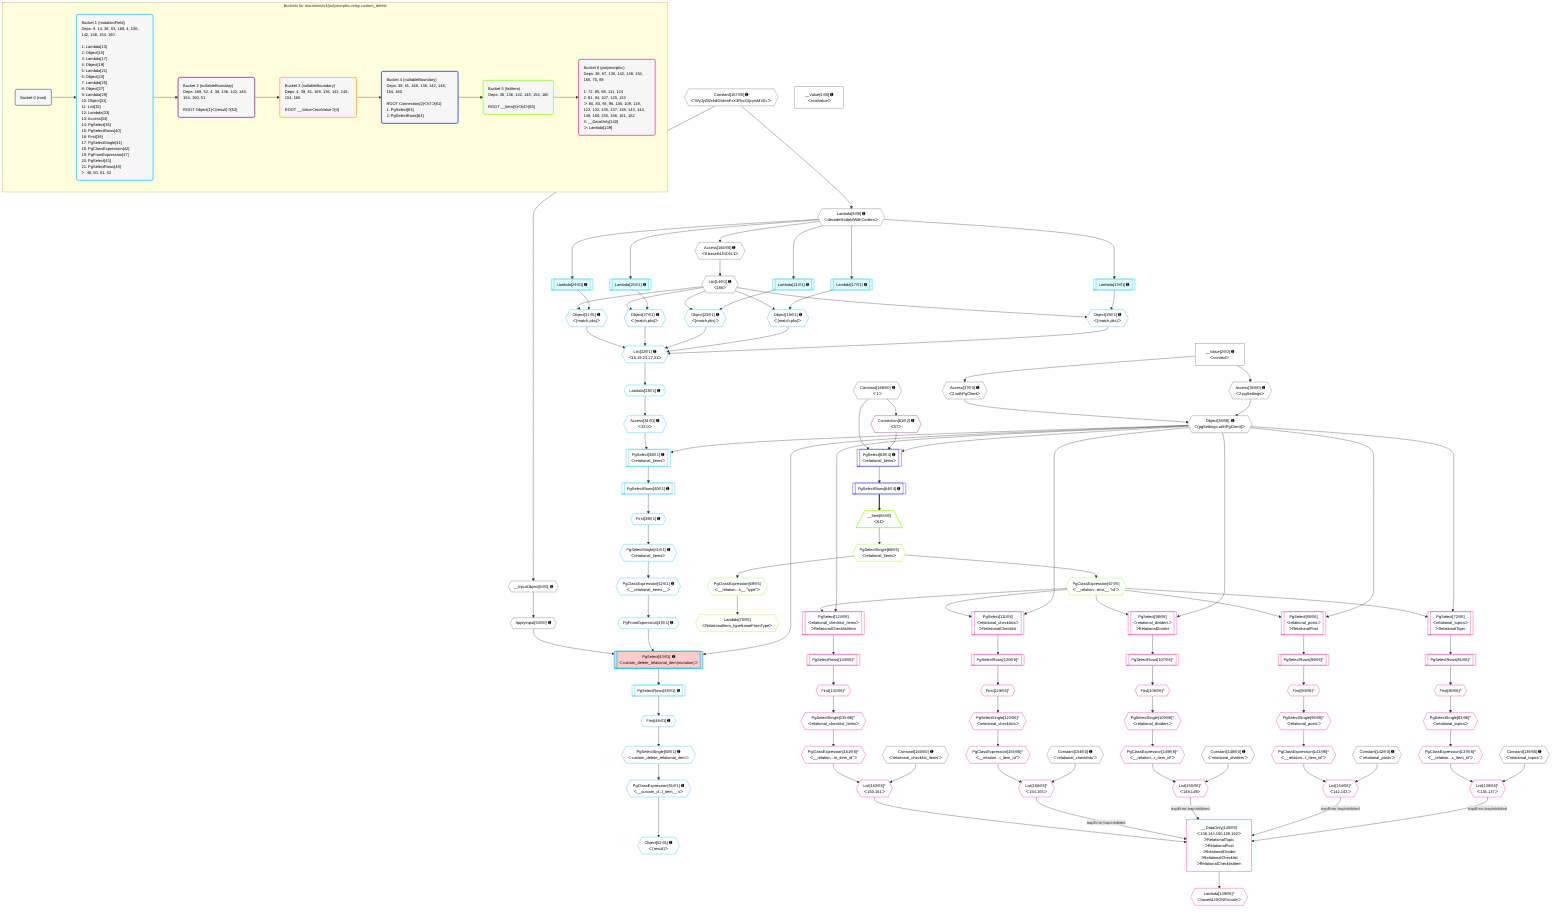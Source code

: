 %%{init: {'themeVariables': { 'fontSize': '12px'}}}%%
graph TD
    classDef path fill:#eee,stroke:#000,color:#000
    classDef plan fill:#fff,stroke-width:1px,color:#000
    classDef itemplan fill:#fff,stroke-width:2px,color:#000
    classDef unbatchedplan fill:#dff,stroke-width:1px,color:#000
    classDef sideeffectplan fill:#fcc,stroke-width:2px,color:#000
    classDef bucket fill:#f6f6f6,color:#000,stroke-width:2px,text-align:left

    subgraph "Buckets for mutations/v4/polymorphic.relay.custom_delete"
    Bucket0("Bucket 0 (root)"):::bucket
    Bucket1("Bucket 1 (mutationField)<br />Deps: 9, 14, 38, 53, 168, 4, 136, 142, 148, 154, 160<br /><br />1: Lambda[13]<br />2: Object[15]<br />3: Lambda[17]<br />4: Object[19]<br />5: Lambda[21]<br />6: Object[23]<br />7: Lambda[25]<br />8: Object[27]<br />9: Lambda[29]<br />10: Object[31]<br />11: List[32]<br />12: Lambda[33]<br />13: Access[34]<br />14: PgSelect[35]<br />15: PgSelectRows[40]<br />16: First[39]<br />17: PgSelectSingle[41]<br />18: PgClassExpression[42]<br />19: PgFromExpression[47]<br />20: PgSelect[43]<br />21: PgSelectRows[49]<br />ᐳ: 48, 50, 51, 52"):::bucket
    Bucket2("Bucket 2 (nullableBoundary)<br />Deps: 168, 52, 4, 38, 136, 142, 148, 154, 160, 51<br /><br />ROOT Object{1}ᐸ{result}ᐳ[52]"):::bucket
    Bucket3("Bucket 3 (nullableBoundary)<br />Deps: 4, 38, 61, 168, 136, 142, 148, 154, 160<br /><br />ROOT __ValueᐸrootValueᐳ[4]"):::bucket
    Bucket4("Bucket 4 (nullableBoundary)<br />Deps: 38, 61, 168, 136, 142, 148, 154, 160<br /><br />ROOT Connection{2}ᐸ57ᐳ[61]<br />1: PgSelect[63]<br />2: PgSelectRows[64]"):::bucket
    Bucket5("Bucket 5 (listItem)<br />Deps: 38, 136, 142, 148, 154, 160<br /><br />ROOT __Item{5}ᐸ64ᐳ[65]"):::bucket
    Bucket6("Bucket 6 (polymorphic)<br />Deps: 38, 67, 136, 142, 148, 154, 160, 70, 69<br /><br />1: 72, 85, 98, 111, 124<br />2: 81, 94, 107, 120, 133<br />ᐳ: 80, 83, 93, 96, 106, 109, 119, 122, 132, 135, 137, 138, 143, 144, 149, 150, 155, 156, 161, 162<br />3: __DataOnly[140]<br />ᐳ: Lambda[139]"):::bucket
    end
    Bucket0 --> Bucket1
    Bucket1 --> Bucket2
    Bucket2 --> Bucket3
    Bucket3 --> Bucket4
    Bucket4 --> Bucket5
    Bucket5 --> Bucket6

    %% plan dependencies
    __InputObject6{{"__InputObject[6∈0] ➊"}}:::plan
    Constant167{{"Constant[167∈0] ➊<br />ᐸ'WyJyZWxhdGlvbmFsX3RvcGljcyIsMV0='ᐳ"}}:::plan
    Constant167 --> __InputObject6
    Object38{{"Object[38∈0] ➊<br />ᐸ{pgSettings,withPgClient}ᐳ"}}:::plan
    Access36{{"Access[36∈0] ➊<br />ᐸ2.pgSettingsᐳ"}}:::plan
    Access37{{"Access[37∈0] ➊<br />ᐸ2.withPgClientᐳ"}}:::plan
    Access36 & Access37 --> Object38
    Lambda9{{"Lambda[9∈0] ➊<br />ᐸdecodeNodeIdWithCodecsᐳ"}}:::plan
    Constant167 --> Lambda9
    List14{{"List[14∈0] ➊<br />ᐸ166ᐳ"}}:::plan
    Access166{{"Access[166∈0] ➊<br />ᐸ9.base64JSON.1ᐳ"}}:::plan
    Access166 --> List14
    __Value2["__Value[2∈0] ➊<br />ᐸcontextᐳ"]:::plan
    __Value2 --> Access36
    __Value2 --> Access37
    ApplyInput53{{"ApplyInput[53∈0] ➊"}}:::plan
    __InputObject6 --> ApplyInput53
    Lambda9 --> Access166
    __Value4["__Value[4∈0] ➊<br />ᐸrootValueᐳ"]:::plan
    Constant136{{"Constant[136∈0] ➊<br />ᐸ'relational_topics'ᐳ"}}:::plan
    Constant142{{"Constant[142∈0] ➊<br />ᐸ'relational_posts'ᐳ"}}:::plan
    Constant148{{"Constant[148∈0] ➊<br />ᐸ'relational_dividers'ᐳ"}}:::plan
    Constant154{{"Constant[154∈0] ➊<br />ᐸ'relational_checklists'ᐳ"}}:::plan
    Constant160{{"Constant[160∈0] ➊<br />ᐸ'relational_checklist_items'ᐳ"}}:::plan
    Constant168{{"Constant[168∈0] ➊<br />ᐸ1ᐳ"}}:::plan
    List32{{"List[32∈1] ➊<br />ᐸ15,19,23,27,31ᐳ"}}:::plan
    Object15{{"Object[15∈1] ➊<br />ᐸ{match,pks}ᐳ"}}:::plan
    Object19{{"Object[19∈1] ➊<br />ᐸ{match,pks}ᐳ"}}:::plan
    Object23{{"Object[23∈1] ➊<br />ᐸ{match,pks}ᐳ"}}:::plan
    Object27{{"Object[27∈1] ➊<br />ᐸ{match,pks}ᐳ"}}:::plan
    Object31{{"Object[31∈1] ➊<br />ᐸ{match,pks}ᐳ"}}:::plan
    Object15 & Object19 & Object23 & Object27 & Object31 --> List32
    PgSelect43[["PgSelect[43∈1] ➊<br />ᐸcustom_delete_relational_item(mutation)ᐳ"]]:::sideeffectplan
    PgFromExpression47{{"PgFromExpression[47∈1] ➊"}}:::plan
    Object38 & PgFromExpression47 & ApplyInput53 --> PgSelect43
    Lambda13[["Lambda[13∈1] ➊"]]:::unbatchedplan
    Lambda13 & List14 --> Object15
    Lambda17[["Lambda[17∈1] ➊"]]:::unbatchedplan
    Lambda17 & List14 --> Object19
    Lambda21[["Lambda[21∈1] ➊"]]:::unbatchedplan
    Lambda21 & List14 --> Object23
    Lambda25[["Lambda[25∈1] ➊"]]:::unbatchedplan
    Lambda25 & List14 --> Object27
    Lambda29[["Lambda[29∈1] ➊"]]:::unbatchedplan
    Lambda29 & List14 --> Object31
    PgSelect35[["PgSelect[35∈1] ➊<br />ᐸrelational_itemsᐳ"]]:::plan
    Access34{{"Access[34∈1] ➊<br />ᐸ33.0ᐳ"}}:::plan
    Object38 & Access34 --> PgSelect35
    Lambda9 --> Lambda13
    Lambda9 --> Lambda17
    Lambda9 --> Lambda21
    Lambda9 --> Lambda25
    Lambda9 --> Lambda29
    Lambda33{{"Lambda[33∈1] ➊"}}:::plan
    List32 --> Lambda33
    Lambda33 --> Access34
    First39{{"First[39∈1] ➊"}}:::plan
    PgSelectRows40[["PgSelectRows[40∈1] ➊"]]:::plan
    PgSelectRows40 --> First39
    PgSelect35 --> PgSelectRows40
    PgSelectSingle41{{"PgSelectSingle[41∈1] ➊<br />ᐸrelational_itemsᐳ"}}:::plan
    First39 --> PgSelectSingle41
    PgClassExpression42{{"PgClassExpression[42∈1] ➊<br />ᐸ__relational_items__ᐳ"}}:::plan
    PgSelectSingle41 --> PgClassExpression42
    PgClassExpression42 --> PgFromExpression47
    First48{{"First[48∈1] ➊"}}:::plan
    PgSelectRows49[["PgSelectRows[49∈1] ➊"]]:::plan
    PgSelectRows49 --> First48
    PgSelect43 --> PgSelectRows49
    PgSelectSingle50{{"PgSelectSingle[50∈1] ➊<br />ᐸcustom_delete_relational_itemᐳ"}}:::plan
    First48 --> PgSelectSingle50
    PgClassExpression51{{"PgClassExpression[51∈1] ➊<br />ᐸ__custom_d...l_item__.vᐳ"}}:::plan
    PgSelectSingle50 --> PgClassExpression51
    Object52{{"Object[52∈1] ➊<br />ᐸ{result}ᐳ"}}:::plan
    PgClassExpression51 --> Object52
    Connection61{{"Connection[61∈2] ➊<br />ᐸ57ᐳ"}}:::plan
    Constant168 --> Connection61
    PgSelect63[["PgSelect[63∈4] ➊<br />ᐸrelational_itemsᐳ"]]:::plan
    Object38 & Connection61 & Constant168 --> PgSelect63
    PgSelectRows64[["PgSelectRows[64∈4] ➊"]]:::plan
    PgSelect63 --> PgSelectRows64
    __Item65[/"__Item[65∈5]<br />ᐸ64ᐳ"\]:::itemplan
    PgSelectRows64 ==> __Item65
    PgSelectSingle66{{"PgSelectSingle[66∈5]<br />ᐸrelational_itemsᐳ"}}:::plan
    __Item65 --> PgSelectSingle66
    PgClassExpression67{{"PgClassExpression[67∈5]<br />ᐸ__relation...ems__.”id”ᐳ"}}:::plan
    PgSelectSingle66 --> PgClassExpression67
    PgClassExpression69{{"PgClassExpression[69∈5]<br />ᐸ__relation...s__.”type”ᐳ"}}:::plan
    PgSelectSingle66 --> PgClassExpression69
    Lambda70{{"Lambda[70∈5]<br />ᐸRelationalItem_typeNameFromTypeᐳ"}}:::plan
    PgClassExpression69 --> Lambda70
    __DataOnly140["__DataOnly[140∈6]<br />ᐸ138,144,150,156,162ᐳ<br />ᐳRelationalTopic<br />ᐳRelationalPost<br />ᐳRelationalDivider<br />ᐳRelationalChecklist<br />ᐳRelationalChecklistItem"]:::plan
    List138{{"List[138∈6]^<br />ᐸ136,137ᐳ"}}:::plan
    List144{{"List[144∈6]^<br />ᐸ142,143ᐳ"}}:::plan
    List150{{"List[150∈6]^<br />ᐸ148,149ᐳ"}}:::plan
    List156{{"List[156∈6]^<br />ᐸ154,155ᐳ"}}:::plan
    List162{{"List[162∈6]^<br />ᐸ160,161ᐳ"}}:::plan
    List138 -->|"trapError;trapInhibited"| __DataOnly140
    List144 -->|"trapError;trapInhibited"| __DataOnly140
    List150 -->|"trapError;trapInhibited"| __DataOnly140
    List156 -->|"trapError;trapInhibited"| __DataOnly140
    List162 --> __DataOnly140
    PgSelect72[["PgSelect[72∈6]<br />ᐸrelational_topicsᐳ<br />ᐳRelationalTopic"]]:::plan
    Object38 & PgClassExpression67 --> PgSelect72
    PgSelect85[["PgSelect[85∈6]<br />ᐸrelational_postsᐳ<br />ᐳRelationalPost"]]:::plan
    Object38 & PgClassExpression67 --> PgSelect85
    PgSelect98[["PgSelect[98∈6]<br />ᐸrelational_dividersᐳ<br />ᐳRelationalDivider"]]:::plan
    Object38 & PgClassExpression67 --> PgSelect98
    PgSelect111[["PgSelect[111∈6]<br />ᐸrelational_checklistsᐳ<br />ᐳRelationalChecklist"]]:::plan
    Object38 & PgClassExpression67 --> PgSelect111
    PgSelect124[["PgSelect[124∈6]<br />ᐸrelational_checklist_itemsᐳ<br />ᐳRelationalChecklistItem"]]:::plan
    Object38 & PgClassExpression67 --> PgSelect124
    PgClassExpression137{{"PgClassExpression[137∈6]^<br />ᐸ__relation...c_item_id”ᐳ"}}:::plan
    Constant136 & PgClassExpression137 --> List138
    PgClassExpression143{{"PgClassExpression[143∈6]^<br />ᐸ__relation...t_item_id”ᐳ"}}:::plan
    Constant142 & PgClassExpression143 --> List144
    PgClassExpression149{{"PgClassExpression[149∈6]^<br />ᐸ__relation...r_item_id”ᐳ"}}:::plan
    Constant148 & PgClassExpression149 --> List150
    PgClassExpression155{{"PgClassExpression[155∈6]^<br />ᐸ__relation...t_item_id”ᐳ"}}:::plan
    Constant154 & PgClassExpression155 --> List156
    PgClassExpression161{{"PgClassExpression[161∈6]^<br />ᐸ__relation...m_item_id”ᐳ"}}:::plan
    Constant160 & PgClassExpression161 --> List162
    First80{{"First[80∈6]^"}}:::plan
    PgSelectRows81[["PgSelectRows[81∈6]^"]]:::plan
    PgSelectRows81 --> First80
    PgSelect72 --> PgSelectRows81
    PgSelectSingle83{{"PgSelectSingle[83∈6]^<br />ᐸrelational_topicsᐳ"}}:::plan
    First80 --> PgSelectSingle83
    First93{{"First[93∈6]^"}}:::plan
    PgSelectRows94[["PgSelectRows[94∈6]^"]]:::plan
    PgSelectRows94 --> First93
    PgSelect85 --> PgSelectRows94
    PgSelectSingle96{{"PgSelectSingle[96∈6]^<br />ᐸrelational_postsᐳ"}}:::plan
    First93 --> PgSelectSingle96
    First106{{"First[106∈6]^"}}:::plan
    PgSelectRows107[["PgSelectRows[107∈6]^"]]:::plan
    PgSelectRows107 --> First106
    PgSelect98 --> PgSelectRows107
    PgSelectSingle109{{"PgSelectSingle[109∈6]^<br />ᐸrelational_dividersᐳ"}}:::plan
    First106 --> PgSelectSingle109
    First119{{"First[119∈6]^"}}:::plan
    PgSelectRows120[["PgSelectRows[120∈6]^"]]:::plan
    PgSelectRows120 --> First119
    PgSelect111 --> PgSelectRows120
    PgSelectSingle122{{"PgSelectSingle[122∈6]^<br />ᐸrelational_checklistsᐳ"}}:::plan
    First119 --> PgSelectSingle122
    First132{{"First[132∈6]^"}}:::plan
    PgSelectRows133[["PgSelectRows[133∈6]^"]]:::plan
    PgSelectRows133 --> First132
    PgSelect124 --> PgSelectRows133
    PgSelectSingle135{{"PgSelectSingle[135∈6]^<br />ᐸrelational_checklist_itemsᐳ"}}:::plan
    First132 --> PgSelectSingle135
    PgSelectSingle83 --> PgClassExpression137
    Lambda139{{"Lambda[139∈6]^<br />ᐸbase64JSONEncodeᐳ"}}:::plan
    __DataOnly140 --> Lambda139
    PgSelectSingle96 --> PgClassExpression143
    PgSelectSingle109 --> PgClassExpression149
    PgSelectSingle122 --> PgClassExpression155
    PgSelectSingle135 --> PgClassExpression161

    %% define steps
    classDef bucket0 stroke:#696969
    class Bucket0,__Value2,__Value4,__InputObject6,Lambda9,List14,Access36,Access37,Object38,ApplyInput53,Constant136,Constant142,Constant148,Constant154,Constant160,Access166,Constant167,Constant168 bucket0
    classDef bucket1 stroke:#00bfff
    class Bucket1,Lambda13,Object15,Lambda17,Object19,Lambda21,Object23,Lambda25,Object27,Lambda29,Object31,List32,Lambda33,Access34,PgSelect35,First39,PgSelectRows40,PgSelectSingle41,PgClassExpression42,PgSelect43,PgFromExpression47,First48,PgSelectRows49,PgSelectSingle50,PgClassExpression51,Object52 bucket1
    classDef bucket2 stroke:#7f007f
    class Bucket2,Connection61 bucket2
    classDef bucket3 stroke:#ffa500
    class Bucket3 bucket3
    classDef bucket4 stroke:#0000ff
    class Bucket4,PgSelect63,PgSelectRows64 bucket4
    classDef bucket5 stroke:#7fff00
    class Bucket5,__Item65,PgSelectSingle66,PgClassExpression67,PgClassExpression69,Lambda70 bucket5
    classDef bucket6 stroke:#ff1493
    class Bucket6,PgSelect72,First80,PgSelectRows81,PgSelectSingle83,PgSelect85,First93,PgSelectRows94,PgSelectSingle96,PgSelect98,First106,PgSelectRows107,PgSelectSingle109,PgSelect111,First119,PgSelectRows120,PgSelectSingle122,PgSelect124,First132,PgSelectRows133,PgSelectSingle135,PgClassExpression137,List138,Lambda139,__DataOnly140,PgClassExpression143,List144,PgClassExpression149,List150,PgClassExpression155,List156,PgClassExpression161,List162 bucket6